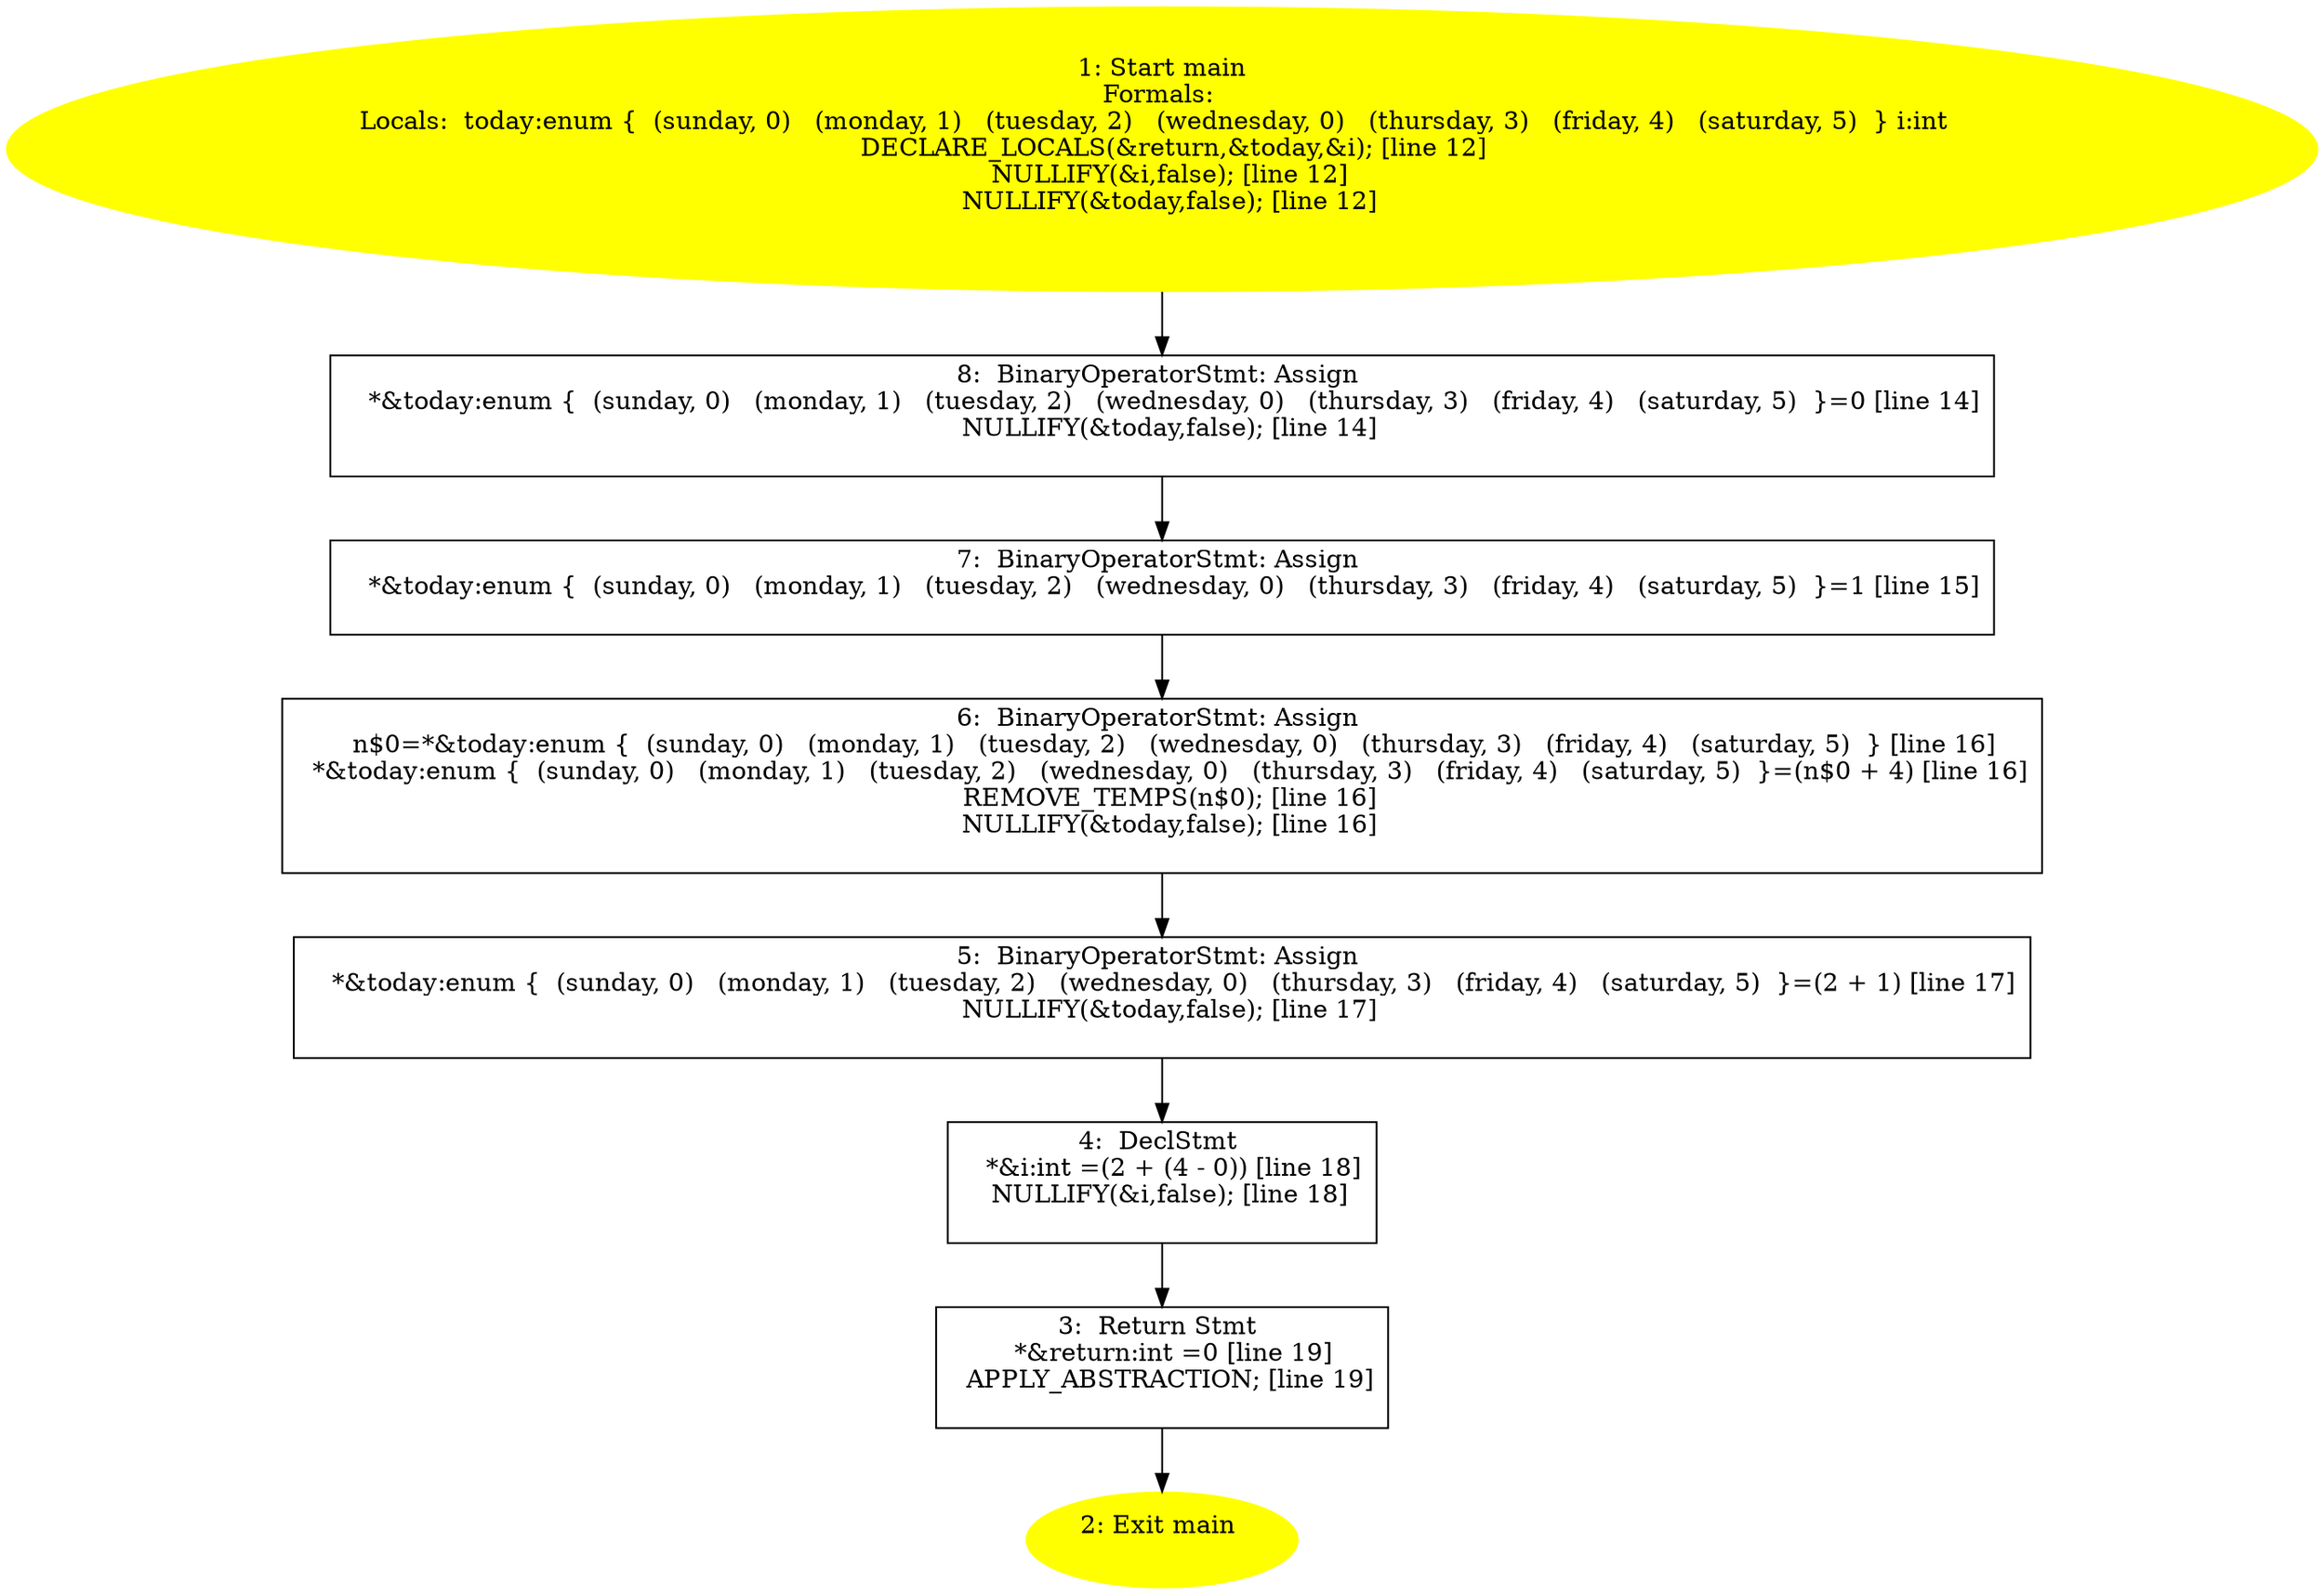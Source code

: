 digraph iCFG {
8 [label="8:  BinaryOperatorStmt: Assign \n   *&today:enum {  (sunday, 0)   (monday, 1)   (tuesday, 2)   (wednesday, 0)   (thursday, 3)   (friday, 4)   (saturday, 5)  }=0 [line 14]\n  NULLIFY(&today,false); [line 14]\n " shape="box"]
	

	 8 -> 7 ;
7 [label="7:  BinaryOperatorStmt: Assign \n   *&today:enum {  (sunday, 0)   (monday, 1)   (tuesday, 2)   (wednesday, 0)   (thursday, 3)   (friday, 4)   (saturday, 5)  }=1 [line 15]\n " shape="box"]
	

	 7 -> 6 ;
6 [label="6:  BinaryOperatorStmt: Assign \n   n$0=*&today:enum {  (sunday, 0)   (monday, 1)   (tuesday, 2)   (wednesday, 0)   (thursday, 3)   (friday, 4)   (saturday, 5)  } [line 16]\n  *&today:enum {  (sunday, 0)   (monday, 1)   (tuesday, 2)   (wednesday, 0)   (thursday, 3)   (friday, 4)   (saturday, 5)  }=(n$0 + 4) [line 16]\n  REMOVE_TEMPS(n$0); [line 16]\n  NULLIFY(&today,false); [line 16]\n " shape="box"]
	

	 6 -> 5 ;
5 [label="5:  BinaryOperatorStmt: Assign \n   *&today:enum {  (sunday, 0)   (monday, 1)   (tuesday, 2)   (wednesday, 0)   (thursday, 3)   (friday, 4)   (saturday, 5)  }=(2 + 1) [line 17]\n  NULLIFY(&today,false); [line 17]\n " shape="box"]
	

	 5 -> 4 ;
4 [label="4:  DeclStmt \n   *&i:int =(2 + (4 - 0)) [line 18]\n  NULLIFY(&i,false); [line 18]\n " shape="box"]
	

	 4 -> 3 ;
3 [label="3:  Return Stmt \n   *&return:int =0 [line 19]\n  APPLY_ABSTRACTION; [line 19]\n " shape="box"]
	

	 3 -> 2 ;
2 [label="2: Exit main \n  " color=yellow style=filled]
	

1 [label="1: Start main\nFormals: \nLocals:  today:enum {  (sunday, 0)   (monday, 1)   (tuesday, 2)   (wednesday, 0)   (thursday, 3)   (friday, 4)   (saturday, 5)  } i:int  \n   DECLARE_LOCALS(&return,&today,&i); [line 12]\n  NULLIFY(&i,false); [line 12]\n  NULLIFY(&today,false); [line 12]\n " color=yellow style=filled]
	

	 1 -> 8 ;
}
